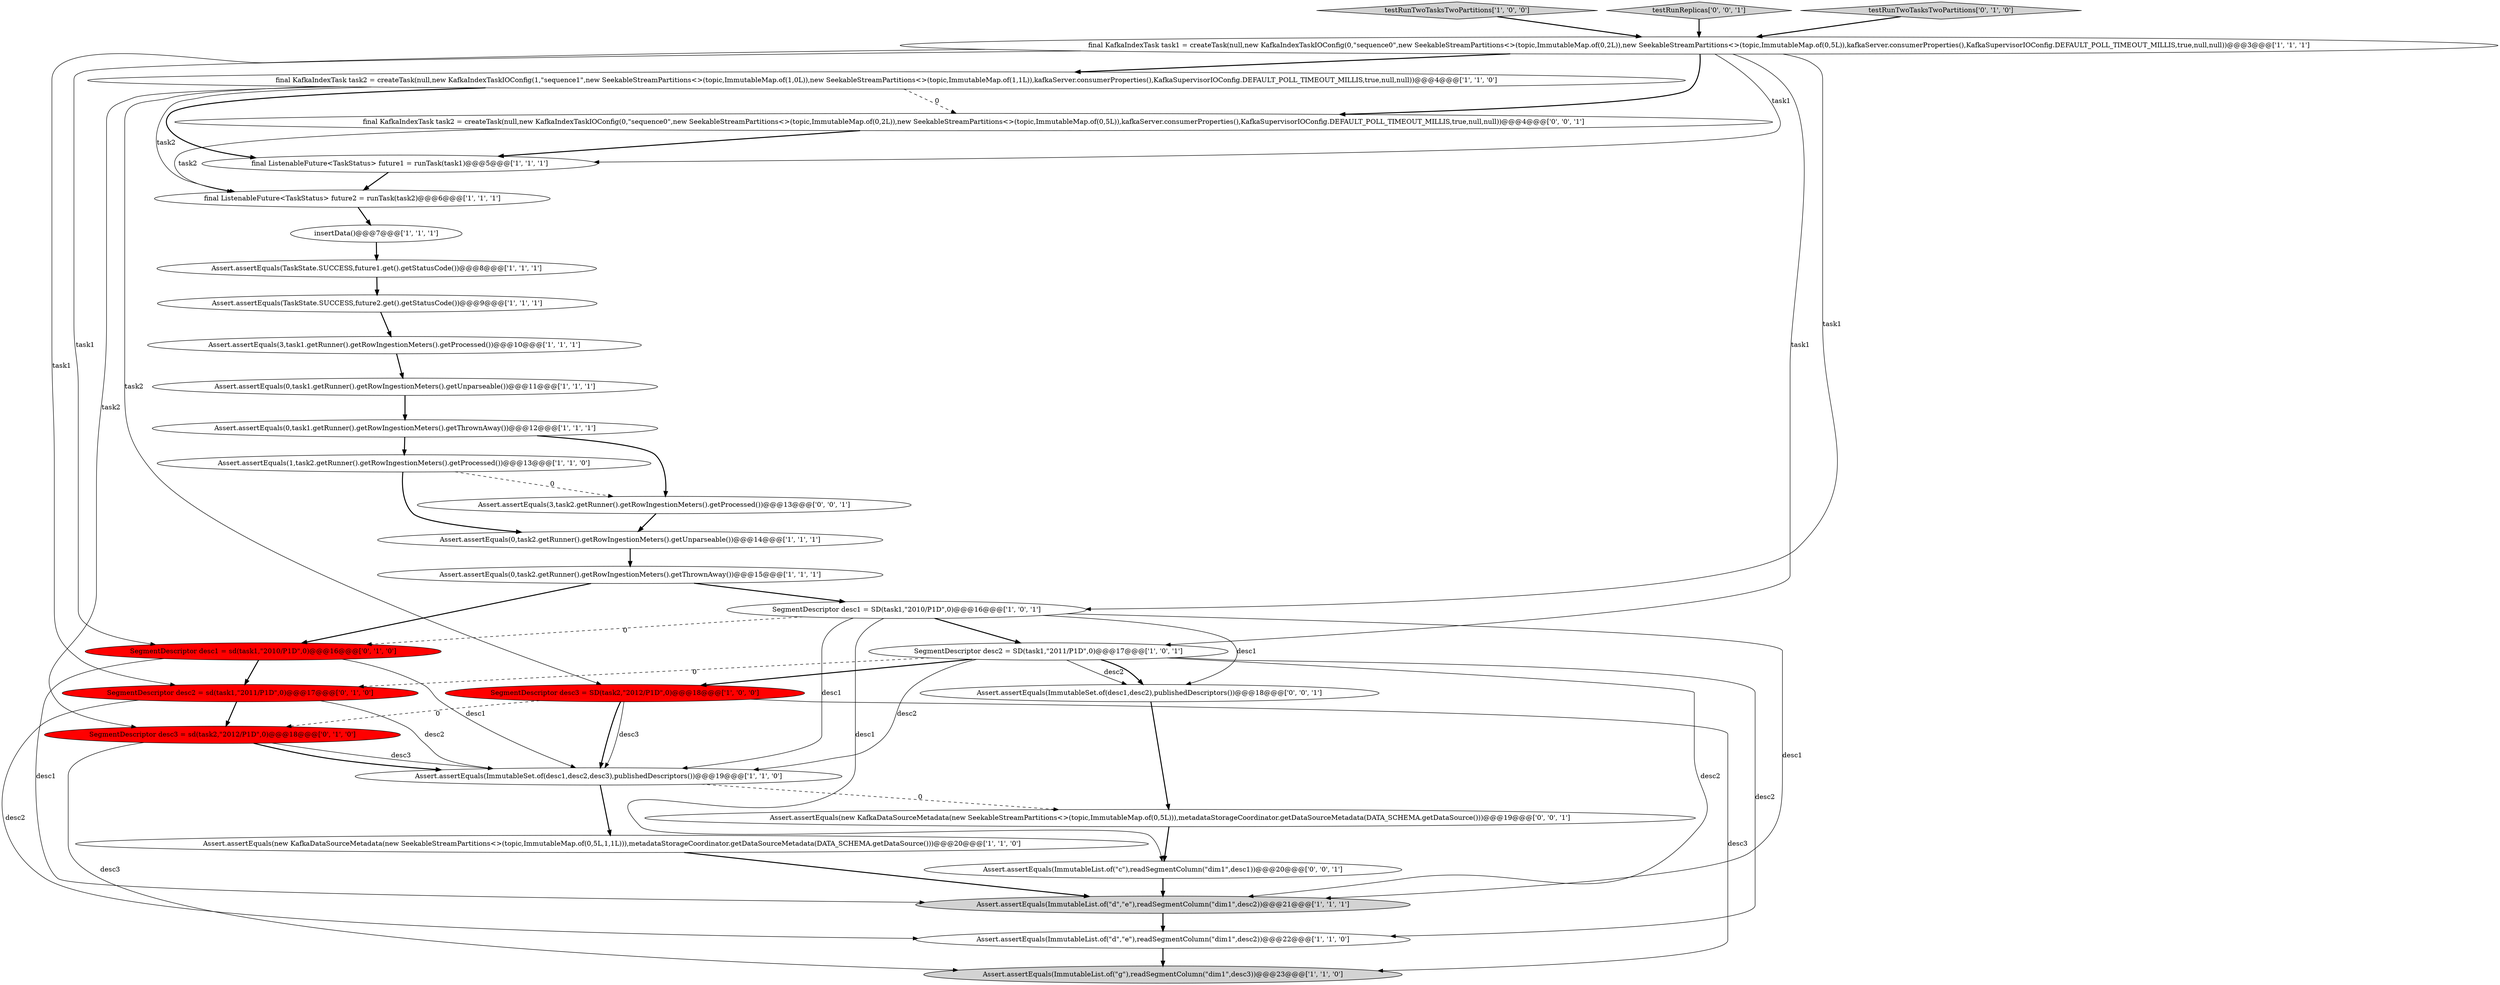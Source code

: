 digraph {
11 [style = filled, label = "Assert.assertEquals(new KafkaDataSourceMetadata(new SeekableStreamPartitions<>(topic,ImmutableMap.of(0,5L,1,1L))),metadataStorageCoordinator.getDataSourceMetadata(DATA_SCHEMA.getDataSource()))@@@20@@@['1', '1', '0']", fillcolor = white, shape = ellipse image = "AAA0AAABBB1BBB"];
6 [style = filled, label = "Assert.assertEquals(0,task1.getRunner().getRowIngestionMeters().getThrownAway())@@@12@@@['1', '1', '1']", fillcolor = white, shape = ellipse image = "AAA0AAABBB1BBB"];
3 [style = filled, label = "final KafkaIndexTask task1 = createTask(null,new KafkaIndexTaskIOConfig(0,\"sequence0\",new SeekableStreamPartitions<>(topic,ImmutableMap.of(0,2L)),new SeekableStreamPartitions<>(topic,ImmutableMap.of(0,5L)),kafkaServer.consumerProperties(),KafkaSupervisorIOConfig.DEFAULT_POLL_TIMEOUT_MILLIS,true,null,null))@@@3@@@['1', '1', '1']", fillcolor = white, shape = ellipse image = "AAA0AAABBB1BBB"];
27 [style = filled, label = "Assert.assertEquals(ImmutableSet.of(desc1,desc2),publishedDescriptors())@@@18@@@['0', '0', '1']", fillcolor = white, shape = ellipse image = "AAA0AAABBB3BBB"];
0 [style = filled, label = "final ListenableFuture<TaskStatus> future1 = runTask(task1)@@@5@@@['1', '1', '1']", fillcolor = white, shape = ellipse image = "AAA0AAABBB1BBB"];
20 [style = filled, label = "Assert.assertEquals(ImmutableList.of(\"d\",\"e\"),readSegmentColumn(\"dim1\",desc2))@@@22@@@['1', '1', '0']", fillcolor = white, shape = ellipse image = "AAA0AAABBB1BBB"];
14 [style = filled, label = "Assert.assertEquals(TaskState.SUCCESS,future1.get().getStatusCode())@@@8@@@['1', '1', '1']", fillcolor = white, shape = ellipse image = "AAA0AAABBB1BBB"];
17 [style = filled, label = "SegmentDescriptor desc1 = SD(task1,\"2010/P1D\",0)@@@16@@@['1', '0', '1']", fillcolor = white, shape = ellipse image = "AAA0AAABBB1BBB"];
18 [style = filled, label = "Assert.assertEquals(TaskState.SUCCESS,future2.get().getStatusCode())@@@9@@@['1', '1', '1']", fillcolor = white, shape = ellipse image = "AAA0AAABBB1BBB"];
28 [style = filled, label = "Assert.assertEquals(ImmutableList.of(\"c\"),readSegmentColumn(\"dim1\",desc1))@@@20@@@['0', '0', '1']", fillcolor = white, shape = ellipse image = "AAA0AAABBB3BBB"];
22 [style = filled, label = "SegmentDescriptor desc1 = sd(task1,\"2010/P1D\",0)@@@16@@@['0', '1', '0']", fillcolor = red, shape = ellipse image = "AAA1AAABBB2BBB"];
8 [style = filled, label = "Assert.assertEquals(1,task2.getRunner().getRowIngestionMeters().getProcessed())@@@13@@@['1', '1', '0']", fillcolor = white, shape = ellipse image = "AAA0AAABBB1BBB"];
2 [style = filled, label = "Assert.assertEquals(0,task2.getRunner().getRowIngestionMeters().getUnparseable())@@@14@@@['1', '1', '1']", fillcolor = white, shape = ellipse image = "AAA0AAABBB1BBB"];
15 [style = filled, label = "SegmentDescriptor desc3 = SD(task2,\"2012/P1D\",0)@@@18@@@['1', '0', '0']", fillcolor = red, shape = ellipse image = "AAA1AAABBB1BBB"];
30 [style = filled, label = "final KafkaIndexTask task2 = createTask(null,new KafkaIndexTaskIOConfig(0,\"sequence0\",new SeekableStreamPartitions<>(topic,ImmutableMap.of(0,2L)),new SeekableStreamPartitions<>(topic,ImmutableMap.of(0,5L)),kafkaServer.consumerProperties(),KafkaSupervisorIOConfig.DEFAULT_POLL_TIMEOUT_MILLIS,true,null,null))@@@4@@@['0', '0', '1']", fillcolor = white, shape = ellipse image = "AAA0AAABBB3BBB"];
10 [style = filled, label = "final KafkaIndexTask task2 = createTask(null,new KafkaIndexTaskIOConfig(1,\"sequence1\",new SeekableStreamPartitions<>(topic,ImmutableMap.of(1,0L)),new SeekableStreamPartitions<>(topic,ImmutableMap.of(1,1L)),kafkaServer.consumerProperties(),KafkaSupervisorIOConfig.DEFAULT_POLL_TIMEOUT_MILLIS,true,null,null))@@@4@@@['1', '1', '0']", fillcolor = white, shape = ellipse image = "AAA0AAABBB1BBB"];
5 [style = filled, label = "insertData()@@@7@@@['1', '1', '1']", fillcolor = white, shape = ellipse image = "AAA0AAABBB1BBB"];
13 [style = filled, label = "Assert.assertEquals(ImmutableList.of(\"d\",\"e\"),readSegmentColumn(\"dim1\",desc2))@@@21@@@['1', '1', '1']", fillcolor = lightgray, shape = ellipse image = "AAA0AAABBB1BBB"];
9 [style = filled, label = "testRunTwoTasksTwoPartitions['1', '0', '0']", fillcolor = lightgray, shape = diamond image = "AAA0AAABBB1BBB"];
19 [style = filled, label = "Assert.assertEquals(ImmutableSet.of(desc1,desc2,desc3),publishedDescriptors())@@@19@@@['1', '1', '0']", fillcolor = white, shape = ellipse image = "AAA0AAABBB1BBB"];
16 [style = filled, label = "Assert.assertEquals(3,task1.getRunner().getRowIngestionMeters().getProcessed())@@@10@@@['1', '1', '1']", fillcolor = white, shape = ellipse image = "AAA0AAABBB1BBB"];
29 [style = filled, label = "testRunReplicas['0', '0', '1']", fillcolor = lightgray, shape = diamond image = "AAA0AAABBB3BBB"];
24 [style = filled, label = "SegmentDescriptor desc2 = sd(task1,\"2011/P1D\",0)@@@17@@@['0', '1', '0']", fillcolor = red, shape = ellipse image = "AAA1AAABBB2BBB"];
23 [style = filled, label = "testRunTwoTasksTwoPartitions['0', '1', '0']", fillcolor = lightgray, shape = diamond image = "AAA0AAABBB2BBB"];
31 [style = filled, label = "Assert.assertEquals(3,task2.getRunner().getRowIngestionMeters().getProcessed())@@@13@@@['0', '0', '1']", fillcolor = white, shape = ellipse image = "AAA0AAABBB3BBB"];
7 [style = filled, label = "Assert.assertEquals(ImmutableList.of(\"g\"),readSegmentColumn(\"dim1\",desc3))@@@23@@@['1', '1', '0']", fillcolor = lightgray, shape = ellipse image = "AAA0AAABBB1BBB"];
26 [style = filled, label = "Assert.assertEquals(new KafkaDataSourceMetadata(new SeekableStreamPartitions<>(topic,ImmutableMap.of(0,5L))),metadataStorageCoordinator.getDataSourceMetadata(DATA_SCHEMA.getDataSource()))@@@19@@@['0', '0', '1']", fillcolor = white, shape = ellipse image = "AAA0AAABBB3BBB"];
25 [style = filled, label = "SegmentDescriptor desc3 = sd(task2,\"2012/P1D\",0)@@@18@@@['0', '1', '0']", fillcolor = red, shape = ellipse image = "AAA1AAABBB2BBB"];
12 [style = filled, label = "SegmentDescriptor desc2 = SD(task1,\"2011/P1D\",0)@@@17@@@['1', '0', '1']", fillcolor = white, shape = ellipse image = "AAA0AAABBB1BBB"];
1 [style = filled, label = "Assert.assertEquals(0,task1.getRunner().getRowIngestionMeters().getUnparseable())@@@11@@@['1', '1', '1']", fillcolor = white, shape = ellipse image = "AAA0AAABBB1BBB"];
4 [style = filled, label = "Assert.assertEquals(0,task2.getRunner().getRowIngestionMeters().getThrownAway())@@@15@@@['1', '1', '1']", fillcolor = white, shape = ellipse image = "AAA0AAABBB1BBB"];
21 [style = filled, label = "final ListenableFuture<TaskStatus> future2 = runTask(task2)@@@6@@@['1', '1', '1']", fillcolor = white, shape = ellipse image = "AAA0AAABBB1BBB"];
12->20 [style = solid, label="desc2"];
25->19 [style = solid, label="desc3"];
22->19 [style = solid, label="desc1"];
3->22 [style = solid, label="task1"];
24->19 [style = solid, label="desc2"];
4->17 [style = bold, label=""];
12->19 [style = solid, label="desc2"];
3->17 [style = solid, label="task1"];
12->27 [style = solid, label="desc2"];
3->24 [style = solid, label="task1"];
17->19 [style = solid, label="desc1"];
29->3 [style = bold, label=""];
12->15 [style = bold, label=""];
17->22 [style = dashed, label="0"];
28->13 [style = bold, label=""];
19->11 [style = bold, label=""];
23->3 [style = bold, label=""];
31->2 [style = bold, label=""];
0->21 [style = bold, label=""];
3->0 [style = solid, label="task1"];
17->13 [style = solid, label="desc1"];
5->14 [style = bold, label=""];
15->19 [style = bold, label=""];
12->13 [style = solid, label="desc2"];
22->13 [style = solid, label="desc1"];
2->4 [style = bold, label=""];
10->21 [style = solid, label="task2"];
10->15 [style = solid, label="task2"];
21->5 [style = bold, label=""];
3->10 [style = bold, label=""];
10->25 [style = solid, label="task2"];
24->20 [style = solid, label="desc2"];
17->12 [style = bold, label=""];
1->6 [style = bold, label=""];
15->25 [style = dashed, label="0"];
6->31 [style = bold, label=""];
27->26 [style = bold, label=""];
10->30 [style = dashed, label="0"];
19->26 [style = dashed, label="0"];
8->2 [style = bold, label=""];
16->1 [style = bold, label=""];
25->7 [style = solid, label="desc3"];
17->27 [style = solid, label="desc1"];
24->25 [style = bold, label=""];
12->24 [style = dashed, label="0"];
11->13 [style = bold, label=""];
10->0 [style = bold, label=""];
6->8 [style = bold, label=""];
25->19 [style = bold, label=""];
9->3 [style = bold, label=""];
15->7 [style = solid, label="desc3"];
14->18 [style = bold, label=""];
30->0 [style = bold, label=""];
26->28 [style = bold, label=""];
22->24 [style = bold, label=""];
3->12 [style = solid, label="task1"];
20->7 [style = bold, label=""];
15->19 [style = solid, label="desc3"];
8->31 [style = dashed, label="0"];
30->21 [style = solid, label="task2"];
3->30 [style = bold, label=""];
17->28 [style = solid, label="desc1"];
12->27 [style = bold, label=""];
4->22 [style = bold, label=""];
13->20 [style = bold, label=""];
18->16 [style = bold, label=""];
}
